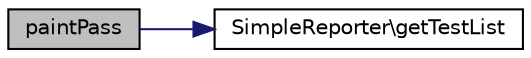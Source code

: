 digraph "paintPass"
{
  edge [fontname="Helvetica",fontsize="10",labelfontname="Helvetica",labelfontsize="10"];
  node [fontname="Helvetica",fontsize="10",shape=record];
  rankdir="LR";
  Node1 [label="paintPass",height=0.2,width=0.4,color="black", fillcolor="grey75", style="filled" fontcolor="black"];
  Node1 -> Node2 [color="midnightblue",fontsize="10",style="solid",fontname="Helvetica"];
  Node2 [label="SimpleReporter\\getTestList",height=0.2,width=0.4,color="black", fillcolor="white", style="filled",URL="$class_simple_reporter.html#a6009e1d097a757744ce44ebd4126abf7"];
}
